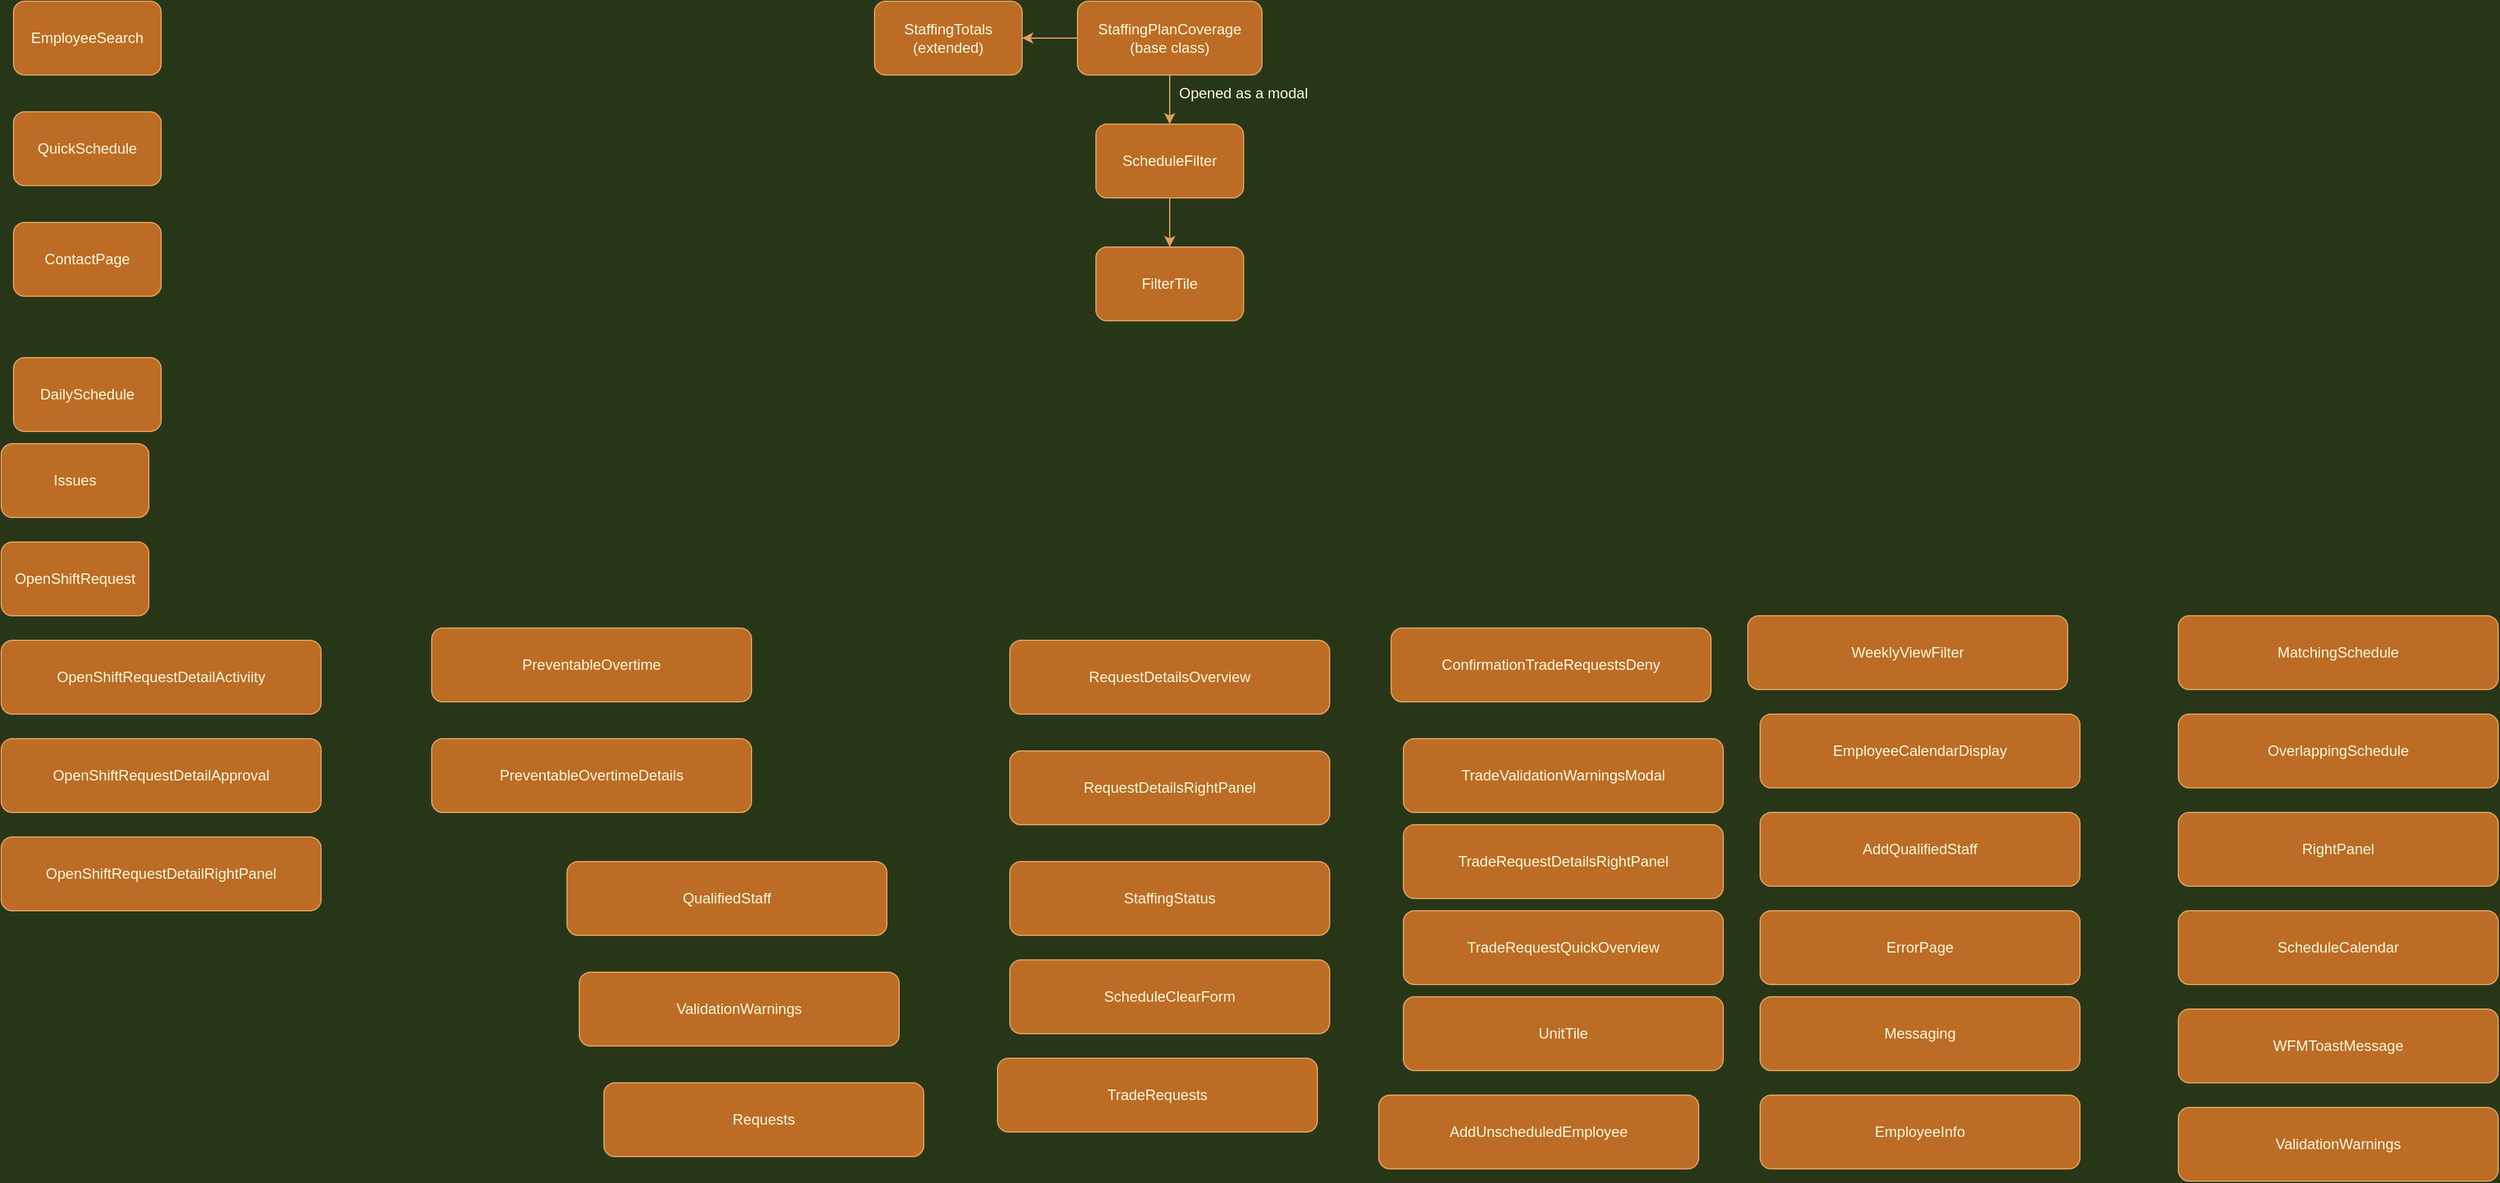 <mxfile version="20.6.0" type="github">
  <diagram id="qYyir6UW7D2a8Nlf07Au" name="Page-1">
    <mxGraphModel dx="2062" dy="1114" grid="1" gridSize="10" guides="1" tooltips="1" connect="1" arrows="1" fold="1" page="1" pageScale="1" pageWidth="850" pageHeight="1100" background="#283618" math="0" shadow="0">
      <root>
        <mxCell id="0" />
        <mxCell id="1" parent="0" />
        <mxCell id="eR_08L6kOvap6HGwOAWD-3" value="StaffingPlanCoverage&lt;br&gt;(base class)" style="rounded=1;whiteSpace=wrap;html=1;fillColor=#BC6C25;strokeColor=#DDA15E;fontColor=#FEFAE0;" vertex="1" parent="1">
          <mxGeometry x="935" y="30" width="150" height="60" as="geometry" />
        </mxCell>
        <mxCell id="eR_08L6kOvap6HGwOAWD-4" value="ScheduleFilter" style="rounded=1;whiteSpace=wrap;html=1;fillColor=#BC6C25;strokeColor=#DDA15E;fontColor=#FEFAE0;" vertex="1" parent="1">
          <mxGeometry x="950" y="130" width="120" height="60" as="geometry" />
        </mxCell>
        <mxCell id="eR_08L6kOvap6HGwOAWD-5" value="FilterTile" style="rounded=1;whiteSpace=wrap;html=1;fillColor=#BC6C25;strokeColor=#DDA15E;fontColor=#FEFAE0;" vertex="1" parent="1">
          <mxGeometry x="950" y="230" width="120" height="60" as="geometry" />
        </mxCell>
        <mxCell id="eR_08L6kOvap6HGwOAWD-6" value="" style="endArrow=classic;html=1;rounded=1;entryX=0.5;entryY=0;entryDx=0;entryDy=0;exitX=0.5;exitY=1;exitDx=0;exitDy=0;curved=1;labelBackgroundColor=#283618;strokeColor=#DDA15E;fontColor=#FEFAE0;" edge="1" parent="1" source="eR_08L6kOvap6HGwOAWD-4" target="eR_08L6kOvap6HGwOAWD-5">
          <mxGeometry width="50" height="50" relative="1" as="geometry">
            <mxPoint x="1010" y="200" as="sourcePoint" />
            <mxPoint x="1040" y="140" as="targetPoint" />
          </mxGeometry>
        </mxCell>
        <mxCell id="eR_08L6kOvap6HGwOAWD-8" value="" style="endArrow=classic;html=1;rounded=1;exitX=0.5;exitY=1;exitDx=0;exitDy=0;entryX=0.5;entryY=0;entryDx=0;entryDy=0;curved=1;labelBackgroundColor=#283618;strokeColor=#DDA15E;fontColor=#FEFAE0;" edge="1" parent="1" source="eR_08L6kOvap6HGwOAWD-3" target="eR_08L6kOvap6HGwOAWD-4">
          <mxGeometry width="50" height="50" relative="1" as="geometry">
            <mxPoint x="990" y="190" as="sourcePoint" />
            <mxPoint x="1040" y="140" as="targetPoint" />
          </mxGeometry>
        </mxCell>
        <mxCell id="eR_08L6kOvap6HGwOAWD-9" value="Opened as a modal" style="text;html=1;strokeColor=none;fillColor=none;align=center;verticalAlign=middle;whiteSpace=wrap;rounded=1;fontColor=#FEFAE0;" vertex="1" parent="1">
          <mxGeometry x="1015" y="90" width="110" height="30" as="geometry" />
        </mxCell>
        <mxCell id="eR_08L6kOvap6HGwOAWD-10" value="StaffingTotals&lt;br&gt;(extended)" style="rounded=1;whiteSpace=wrap;html=1;strokeColor=#DDA15E;fontColor=#FEFAE0;fillColor=#BC6C25;" vertex="1" parent="1">
          <mxGeometry x="770" y="30" width="120" height="60" as="geometry" />
        </mxCell>
        <mxCell id="eR_08L6kOvap6HGwOAWD-11" value="" style="endArrow=classic;html=1;rounded=1;strokeColor=#DDA15E;fontColor=#FEFAE0;fillColor=#BC6C25;exitX=0;exitY=0.5;exitDx=0;exitDy=0;entryX=1;entryY=0.5;entryDx=0;entryDy=0;" edge="1" parent="1" source="eR_08L6kOvap6HGwOAWD-3" target="eR_08L6kOvap6HGwOAWD-10">
          <mxGeometry width="50" height="50" relative="1" as="geometry">
            <mxPoint x="990" y="70" as="sourcePoint" />
            <mxPoint x="1040" y="20" as="targetPoint" />
          </mxGeometry>
        </mxCell>
        <mxCell id="eR_08L6kOvap6HGwOAWD-13" value="EmployeeSearch" style="rounded=1;whiteSpace=wrap;html=1;strokeColor=#DDA15E;fontColor=#FEFAE0;fillColor=#BC6C25;" vertex="1" parent="1">
          <mxGeometry x="70" y="30" width="120" height="60" as="geometry" />
        </mxCell>
        <mxCell id="eR_08L6kOvap6HGwOAWD-14" value="QuickSchedule" style="rounded=1;whiteSpace=wrap;html=1;strokeColor=#DDA15E;fontColor=#FEFAE0;fillColor=#BC6C25;" vertex="1" parent="1">
          <mxGeometry x="70" y="120" width="120" height="60" as="geometry" />
        </mxCell>
        <mxCell id="eR_08L6kOvap6HGwOAWD-15" value="ContactPage" style="rounded=1;whiteSpace=wrap;html=1;strokeColor=#DDA15E;fontColor=#FEFAE0;fillColor=#BC6C25;" vertex="1" parent="1">
          <mxGeometry x="70" y="210" width="120" height="60" as="geometry" />
        </mxCell>
        <mxCell id="eR_08L6kOvap6HGwOAWD-16" value="DailySchedule" style="rounded=1;whiteSpace=wrap;html=1;strokeColor=#DDA15E;fontColor=#FEFAE0;fillColor=#BC6C25;" vertex="1" parent="1">
          <mxGeometry x="70" y="320" width="120" height="60" as="geometry" />
        </mxCell>
        <mxCell id="eR_08L6kOvap6HGwOAWD-17" value="Issues" style="rounded=1;whiteSpace=wrap;html=1;strokeColor=#DDA15E;fontColor=#FEFAE0;fillColor=#BC6C25;" vertex="1" parent="1">
          <mxGeometry x="60" y="390" width="120" height="60" as="geometry" />
        </mxCell>
        <mxCell id="eR_08L6kOvap6HGwOAWD-18" value="OpenShiftRequest" style="rounded=1;whiteSpace=wrap;html=1;strokeColor=#DDA15E;fontColor=#FEFAE0;fillColor=#BC6C25;" vertex="1" parent="1">
          <mxGeometry x="60" y="470" width="120" height="60" as="geometry" />
        </mxCell>
        <mxCell id="eR_08L6kOvap6HGwOAWD-19" value="OpenShiftRequestDetailActiviity" style="rounded=1;whiteSpace=wrap;html=1;strokeColor=#DDA15E;fontColor=#FEFAE0;fillColor=#BC6C25;" vertex="1" parent="1">
          <mxGeometry x="60" y="550" width="260" height="60" as="geometry" />
        </mxCell>
        <mxCell id="eR_08L6kOvap6HGwOAWD-26" value="OpenShiftRequestDetailApproval" style="rounded=1;whiteSpace=wrap;html=1;strokeColor=#DDA15E;fontColor=#FEFAE0;fillColor=#BC6C25;" vertex="1" parent="1">
          <mxGeometry x="60" y="630" width="260" height="60" as="geometry" />
        </mxCell>
        <mxCell id="eR_08L6kOvap6HGwOAWD-27" value="OpenShiftRequestDetailRightPanel" style="rounded=1;whiteSpace=wrap;html=1;strokeColor=#DDA15E;fontColor=#FEFAE0;fillColor=#BC6C25;" vertex="1" parent="1">
          <mxGeometry x="60" y="710" width="260" height="60" as="geometry" />
        </mxCell>
        <mxCell id="eR_08L6kOvap6HGwOAWD-28" value="PreventableOvertime" style="rounded=1;whiteSpace=wrap;html=1;strokeColor=#DDA15E;fontColor=#FEFAE0;fillColor=#BC6C25;" vertex="1" parent="1">
          <mxGeometry x="410" y="540" width="260" height="60" as="geometry" />
        </mxCell>
        <mxCell id="eR_08L6kOvap6HGwOAWD-29" value="PreventableOvertimeDetails" style="rounded=1;whiteSpace=wrap;html=1;strokeColor=#DDA15E;fontColor=#FEFAE0;fillColor=#BC6C25;" vertex="1" parent="1">
          <mxGeometry x="410" y="630" width="260" height="60" as="geometry" />
        </mxCell>
        <mxCell id="eR_08L6kOvap6HGwOAWD-30" value="QualifiedStaff" style="rounded=1;whiteSpace=wrap;html=1;strokeColor=#DDA15E;fontColor=#FEFAE0;fillColor=#BC6C25;" vertex="1" parent="1">
          <mxGeometry x="520" y="730" width="260" height="60" as="geometry" />
        </mxCell>
        <mxCell id="eR_08L6kOvap6HGwOAWD-31" value="ValidationWarnings" style="rounded=1;whiteSpace=wrap;html=1;strokeColor=#DDA15E;fontColor=#FEFAE0;fillColor=#BC6C25;" vertex="1" parent="1">
          <mxGeometry x="530" y="820" width="260" height="60" as="geometry" />
        </mxCell>
        <mxCell id="eR_08L6kOvap6HGwOAWD-32" value="Requests" style="rounded=1;whiteSpace=wrap;html=1;strokeColor=#DDA15E;fontColor=#FEFAE0;fillColor=#BC6C25;" vertex="1" parent="1">
          <mxGeometry x="550" y="910" width="260" height="60" as="geometry" />
        </mxCell>
        <mxCell id="eR_08L6kOvap6HGwOAWD-33" value="RequestDetailsOverview" style="rounded=1;whiteSpace=wrap;html=1;strokeColor=#DDA15E;fontColor=#FEFAE0;fillColor=#BC6C25;" vertex="1" parent="1">
          <mxGeometry x="880" y="550" width="260" height="60" as="geometry" />
        </mxCell>
        <mxCell id="eR_08L6kOvap6HGwOAWD-34" value="RequestDetailsRightPanel" style="rounded=1;whiteSpace=wrap;html=1;strokeColor=#DDA15E;fontColor=#FEFAE0;fillColor=#BC6C25;" vertex="1" parent="1">
          <mxGeometry x="880" y="640" width="260" height="60" as="geometry" />
        </mxCell>
        <mxCell id="eR_08L6kOvap6HGwOAWD-35" value="StaffingStatus" style="rounded=1;whiteSpace=wrap;html=1;strokeColor=#DDA15E;fontColor=#FEFAE0;fillColor=#BC6C25;" vertex="1" parent="1">
          <mxGeometry x="880" y="730" width="260" height="60" as="geometry" />
        </mxCell>
        <mxCell id="eR_08L6kOvap6HGwOAWD-36" value="ScheduleClearForm" style="rounded=1;whiteSpace=wrap;html=1;strokeColor=#DDA15E;fontColor=#FEFAE0;fillColor=#BC6C25;" vertex="1" parent="1">
          <mxGeometry x="880" y="810" width="260" height="60" as="geometry" />
        </mxCell>
        <mxCell id="eR_08L6kOvap6HGwOAWD-37" value="TradeRequests" style="rounded=1;whiteSpace=wrap;html=1;strokeColor=#DDA15E;fontColor=#FEFAE0;fillColor=#BC6C25;" vertex="1" parent="1">
          <mxGeometry x="870" y="890" width="260" height="60" as="geometry" />
        </mxCell>
        <mxCell id="eR_08L6kOvap6HGwOAWD-38" value="ConfirmationTradeRequestsDeny" style="rounded=1;whiteSpace=wrap;html=1;strokeColor=#DDA15E;fontColor=#FEFAE0;fillColor=#BC6C25;" vertex="1" parent="1">
          <mxGeometry x="1190" y="540" width="260" height="60" as="geometry" />
        </mxCell>
        <mxCell id="eR_08L6kOvap6HGwOAWD-39" value="TradeValidationWarningsModal" style="rounded=1;whiteSpace=wrap;html=1;strokeColor=#DDA15E;fontColor=#FEFAE0;fillColor=#BC6C25;" vertex="1" parent="1">
          <mxGeometry x="1200" y="630" width="260" height="60" as="geometry" />
        </mxCell>
        <mxCell id="eR_08L6kOvap6HGwOAWD-40" value="TradeRequestDetailsRightPanel" style="rounded=1;whiteSpace=wrap;html=1;strokeColor=#DDA15E;fontColor=#FEFAE0;fillColor=#BC6C25;" vertex="1" parent="1">
          <mxGeometry x="1200" y="700" width="260" height="60" as="geometry" />
        </mxCell>
        <mxCell id="eR_08L6kOvap6HGwOAWD-41" value="TradeRequestQuickOverview" style="rounded=1;whiteSpace=wrap;html=1;strokeColor=#DDA15E;fontColor=#FEFAE0;fillColor=#BC6C25;" vertex="1" parent="1">
          <mxGeometry x="1200" y="770" width="260" height="60" as="geometry" />
        </mxCell>
        <mxCell id="eR_08L6kOvap6HGwOAWD-42" value="UnitTile" style="rounded=1;whiteSpace=wrap;html=1;strokeColor=#DDA15E;fontColor=#FEFAE0;fillColor=#BC6C25;" vertex="1" parent="1">
          <mxGeometry x="1200" y="840" width="260" height="60" as="geometry" />
        </mxCell>
        <mxCell id="eR_08L6kOvap6HGwOAWD-43" value="AddUnscheduledEmployee" style="rounded=1;whiteSpace=wrap;html=1;strokeColor=#DDA15E;fontColor=#FEFAE0;fillColor=#BC6C25;" vertex="1" parent="1">
          <mxGeometry x="1180" y="920" width="260" height="60" as="geometry" />
        </mxCell>
        <mxCell id="eR_08L6kOvap6HGwOAWD-44" value="WeeklyViewFilter" style="rounded=1;whiteSpace=wrap;html=1;strokeColor=#DDA15E;fontColor=#FEFAE0;fillColor=#BC6C25;" vertex="1" parent="1">
          <mxGeometry x="1480" y="530" width="260" height="60" as="geometry" />
        </mxCell>
        <mxCell id="eR_08L6kOvap6HGwOAWD-45" value="EmployeeCalendarDisplay" style="rounded=1;whiteSpace=wrap;html=1;strokeColor=#DDA15E;fontColor=#FEFAE0;fillColor=#BC6C25;" vertex="1" parent="1">
          <mxGeometry x="1490" y="610" width="260" height="60" as="geometry" />
        </mxCell>
        <mxCell id="eR_08L6kOvap6HGwOAWD-46" value="AddQualifiedStaff" style="rounded=1;whiteSpace=wrap;html=1;strokeColor=#DDA15E;fontColor=#FEFAE0;fillColor=#BC6C25;" vertex="1" parent="1">
          <mxGeometry x="1490" y="690" width="260" height="60" as="geometry" />
        </mxCell>
        <mxCell id="eR_08L6kOvap6HGwOAWD-47" value="ErrorPage" style="rounded=1;whiteSpace=wrap;html=1;strokeColor=#DDA15E;fontColor=#FEFAE0;fillColor=#BC6C25;" vertex="1" parent="1">
          <mxGeometry x="1490" y="770" width="260" height="60" as="geometry" />
        </mxCell>
        <mxCell id="eR_08L6kOvap6HGwOAWD-48" value="Messaging" style="rounded=1;whiteSpace=wrap;html=1;strokeColor=#DDA15E;fontColor=#FEFAE0;fillColor=#BC6C25;" vertex="1" parent="1">
          <mxGeometry x="1490" y="840" width="260" height="60" as="geometry" />
        </mxCell>
        <mxCell id="eR_08L6kOvap6HGwOAWD-49" value="EmployeeInfo" style="rounded=1;whiteSpace=wrap;html=1;strokeColor=#DDA15E;fontColor=#FEFAE0;fillColor=#BC6C25;" vertex="1" parent="1">
          <mxGeometry x="1490" y="920" width="260" height="60" as="geometry" />
        </mxCell>
        <mxCell id="eR_08L6kOvap6HGwOAWD-50" value="MatchingSchedule" style="rounded=1;whiteSpace=wrap;html=1;strokeColor=#DDA15E;fontColor=#FEFAE0;fillColor=#BC6C25;" vertex="1" parent="1">
          <mxGeometry x="1830" y="530" width="260" height="60" as="geometry" />
        </mxCell>
        <mxCell id="eR_08L6kOvap6HGwOAWD-51" value="OverlappingSchedule" style="rounded=1;whiteSpace=wrap;html=1;strokeColor=#DDA15E;fontColor=#FEFAE0;fillColor=#BC6C25;" vertex="1" parent="1">
          <mxGeometry x="1830" y="610" width="260" height="60" as="geometry" />
        </mxCell>
        <mxCell id="eR_08L6kOvap6HGwOAWD-52" value="RightPanel" style="rounded=1;whiteSpace=wrap;html=1;strokeColor=#DDA15E;fontColor=#FEFAE0;fillColor=#BC6C25;" vertex="1" parent="1">
          <mxGeometry x="1830" y="690" width="260" height="60" as="geometry" />
        </mxCell>
        <mxCell id="eR_08L6kOvap6HGwOAWD-53" value="ScheduleCalendar" style="rounded=1;whiteSpace=wrap;html=1;strokeColor=#DDA15E;fontColor=#FEFAE0;fillColor=#BC6C25;" vertex="1" parent="1">
          <mxGeometry x="1830" y="770" width="260" height="60" as="geometry" />
        </mxCell>
        <mxCell id="eR_08L6kOvap6HGwOAWD-54" value="WFMToastMessage" style="rounded=1;whiteSpace=wrap;html=1;strokeColor=#DDA15E;fontColor=#FEFAE0;fillColor=#BC6C25;" vertex="1" parent="1">
          <mxGeometry x="1830" y="850" width="260" height="60" as="geometry" />
        </mxCell>
        <mxCell id="eR_08L6kOvap6HGwOAWD-55" value="ValidationWarnings" style="rounded=1;whiteSpace=wrap;html=1;strokeColor=#DDA15E;fontColor=#FEFAE0;fillColor=#BC6C25;" vertex="1" parent="1">
          <mxGeometry x="1830" y="930" width="260" height="60" as="geometry" />
        </mxCell>
      </root>
    </mxGraphModel>
  </diagram>
</mxfile>
